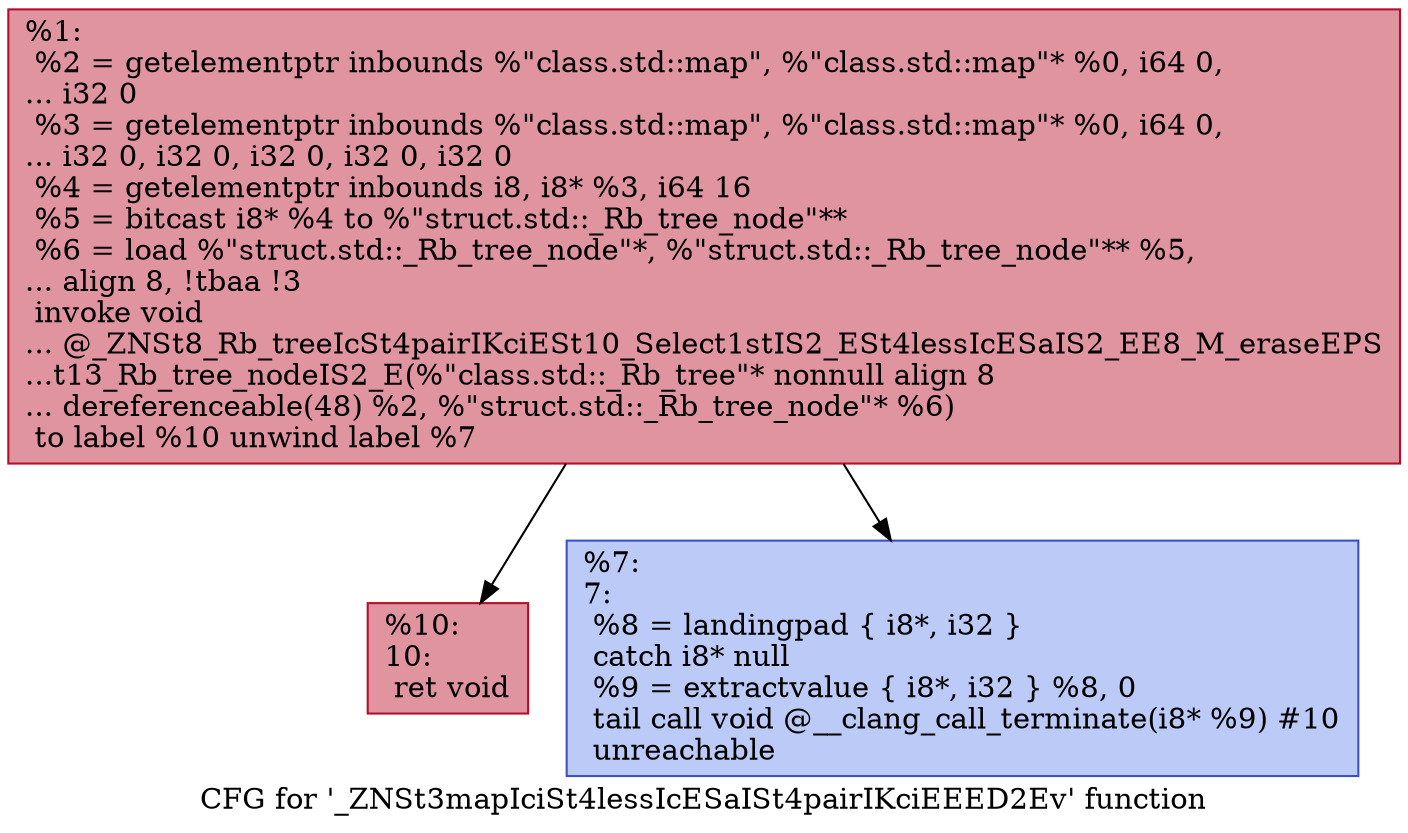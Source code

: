 digraph "CFG for '_ZNSt3mapIciSt4lessIcESaISt4pairIKciEEED2Ev' function" {
	label="CFG for '_ZNSt3mapIciSt4lessIcESaISt4pairIKciEEED2Ev' function";

	Node0x55e69e237c40 [shape=record,color="#b70d28ff", style=filled, fillcolor="#b70d2870",label="{%1:\l  %2 = getelementptr inbounds %\"class.std::map\", %\"class.std::map\"* %0, i64 0,\l... i32 0\l  %3 = getelementptr inbounds %\"class.std::map\", %\"class.std::map\"* %0, i64 0,\l... i32 0, i32 0, i32 0, i32 0, i32 0\l  %4 = getelementptr inbounds i8, i8* %3, i64 16\l  %5 = bitcast i8* %4 to %\"struct.std::_Rb_tree_node\"**\l  %6 = load %\"struct.std::_Rb_tree_node\"*, %\"struct.std::_Rb_tree_node\"** %5,\l... align 8, !tbaa !3\l  invoke void\l... @_ZNSt8_Rb_treeIcSt4pairIKciESt10_Select1stIS2_ESt4lessIcESaIS2_EE8_M_eraseEPS\l...t13_Rb_tree_nodeIS2_E(%\"class.std::_Rb_tree\"* nonnull align 8\l... dereferenceable(48) %2, %\"struct.std::_Rb_tree_node\"* %6)\l          to label %10 unwind label %7\l}"];
	Node0x55e69e237c40 -> Node0x55e69e240210;
	Node0x55e69e237c40 -> Node0x55e69e240260;
	Node0x55e69e240260 [shape=record,color="#3d50c3ff", style=filled, fillcolor="#6687ed70",label="{%7:\l7:                                                \l  %8 = landingpad \{ i8*, i32 \}\l          catch i8* null\l  %9 = extractvalue \{ i8*, i32 \} %8, 0\l  tail call void @__clang_call_terminate(i8* %9) #10\l  unreachable\l}"];
	Node0x55e69e240210 [shape=record,color="#b70d28ff", style=filled, fillcolor="#b70d2870",label="{%10:\l10:                                               \l  ret void\l}"];
}
